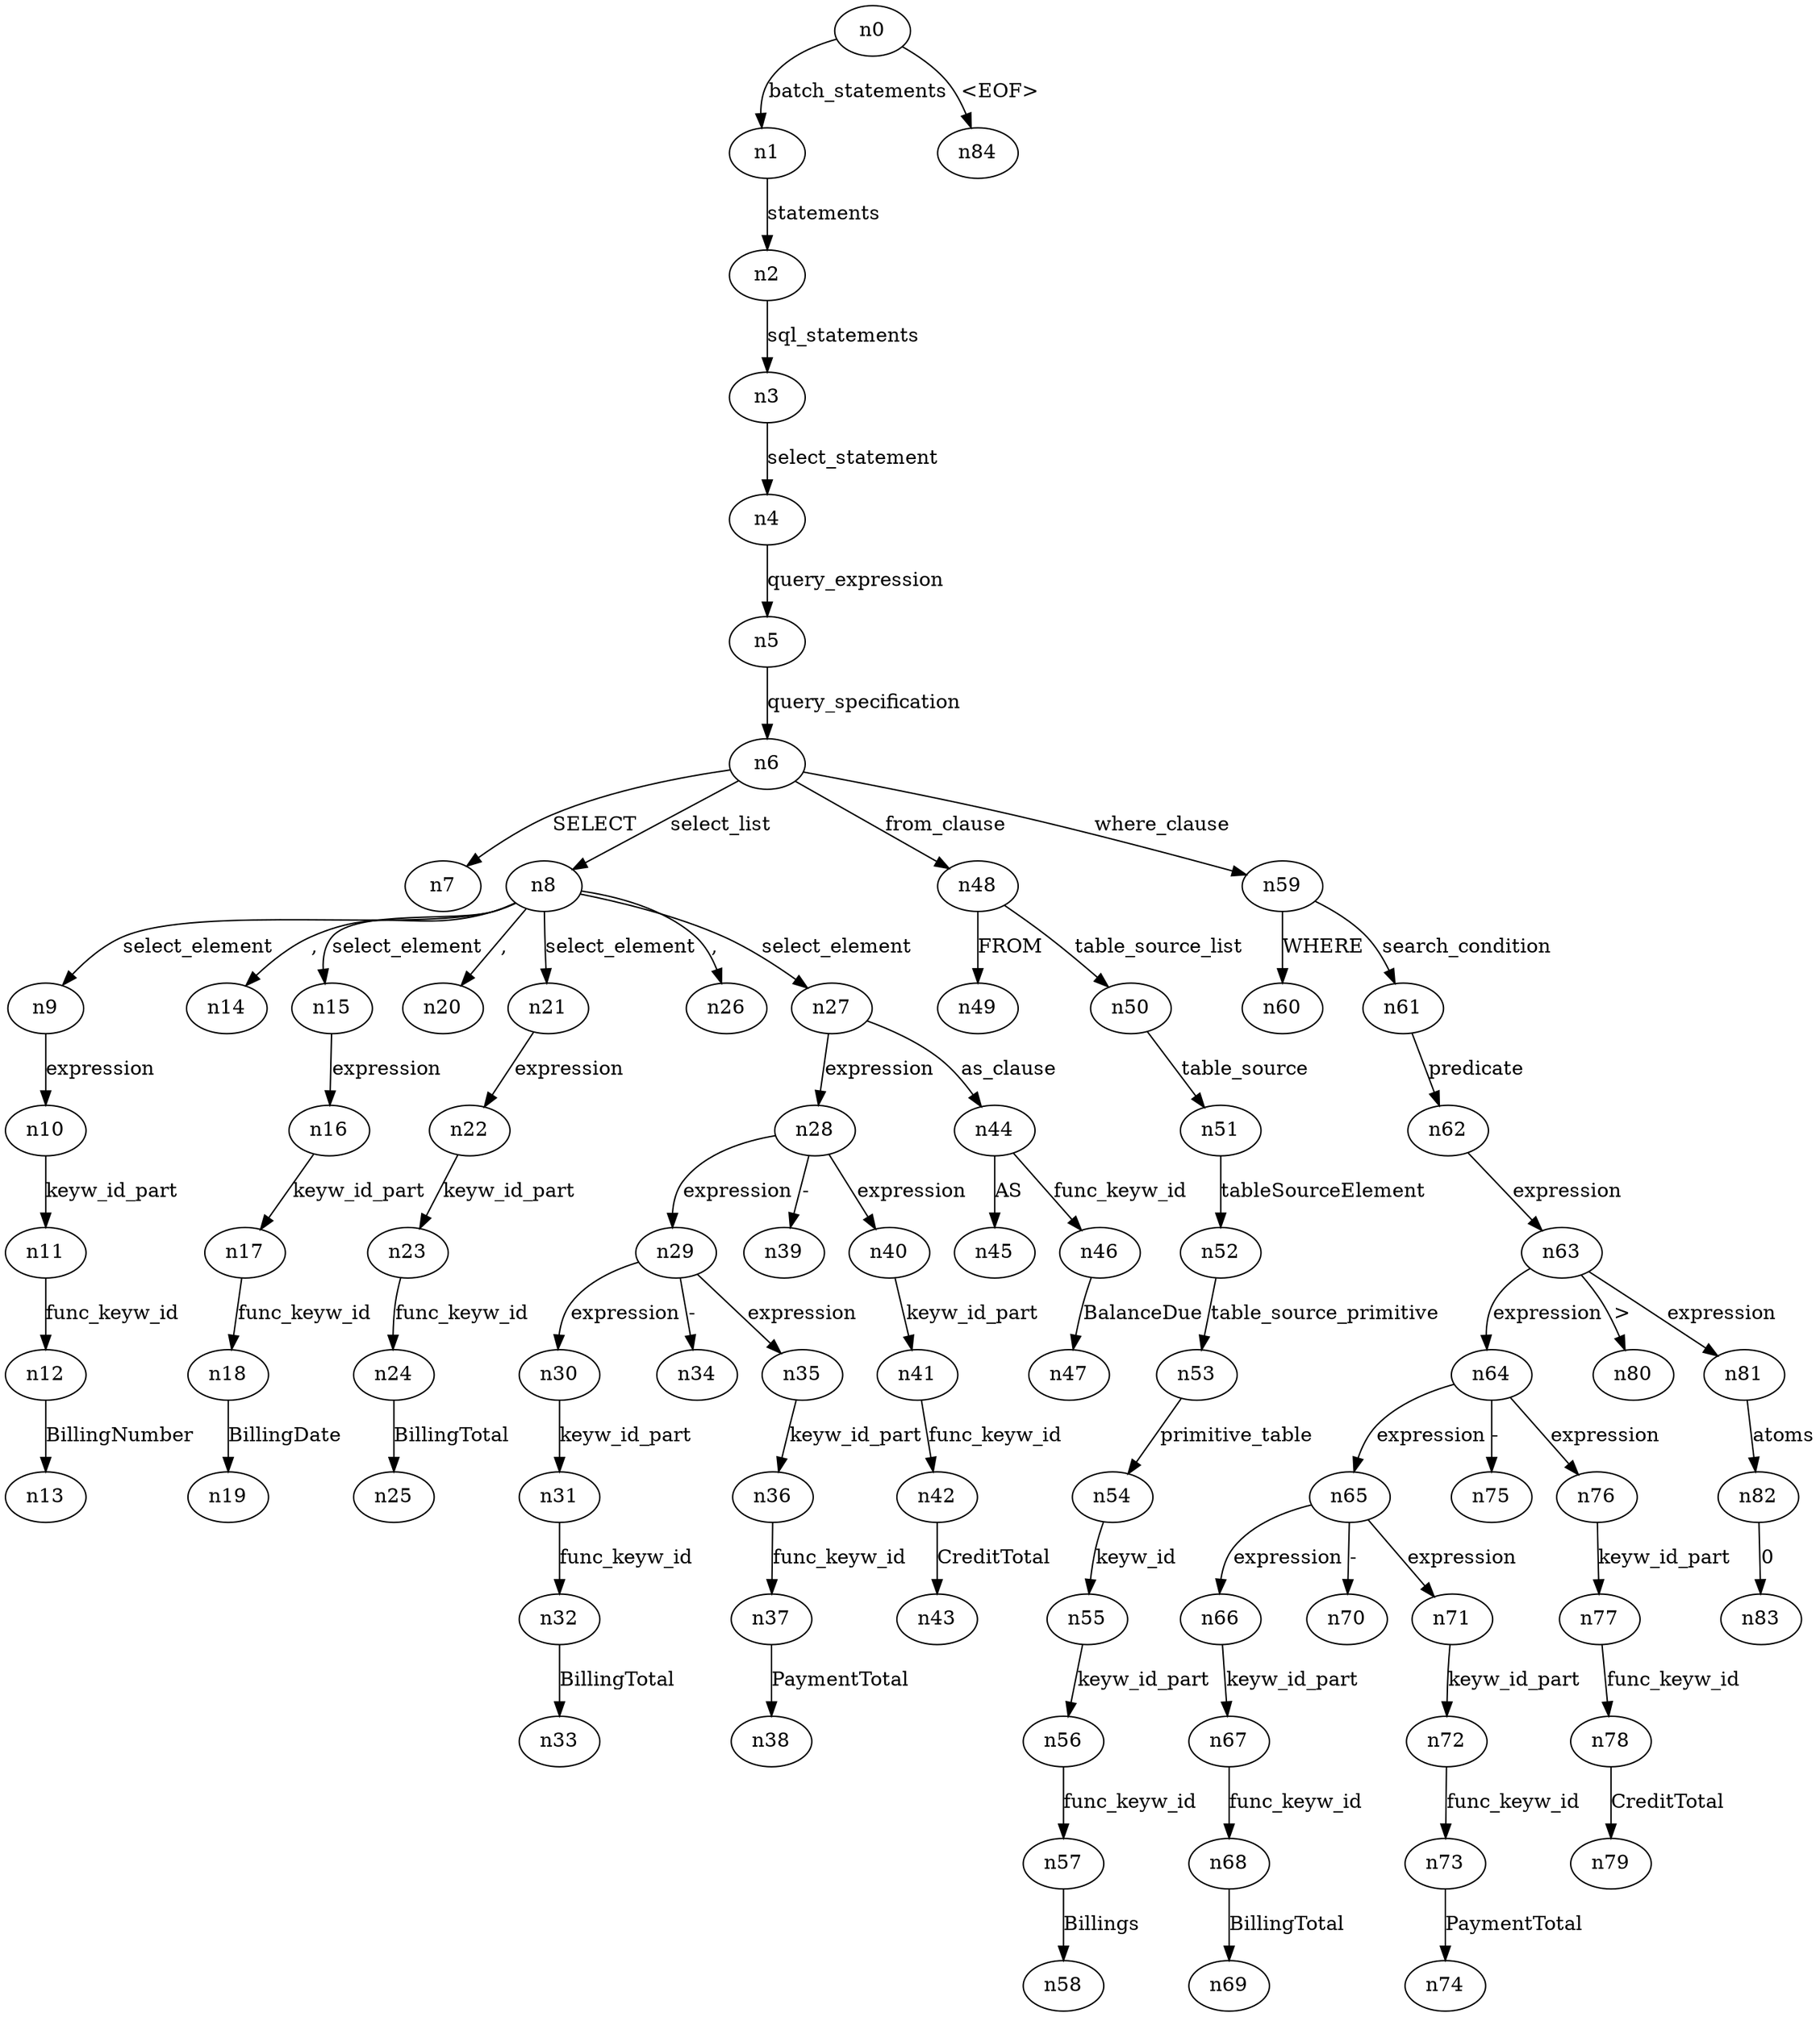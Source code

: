 digraph ParseTree {
  n0 -> n1 [label="batch_statements"];
  n1 -> n2 [label="statements"];
  n2 -> n3 [label="sql_statements"];
  n3 -> n4 [label="select_statement"];
  n4 -> n5 [label="query_expression"];
  n5 -> n6 [label="query_specification"];
  n6 -> n7 [label="SELECT"];
  n6 -> n8 [label="select_list"];
  n8 -> n9 [label="select_element"];
  n9 -> n10 [label="expression"];
  n10 -> n11 [label="keyw_id_part"];
  n11 -> n12 [label="func_keyw_id"];
  n12 -> n13 [label="BillingNumber"];
  n8 -> n14 [label=","];
  n8 -> n15 [label="select_element"];
  n15 -> n16 [label="expression"];
  n16 -> n17 [label="keyw_id_part"];
  n17 -> n18 [label="func_keyw_id"];
  n18 -> n19 [label="BillingDate"];
  n8 -> n20 [label=","];
  n8 -> n21 [label="select_element"];
  n21 -> n22 [label="expression"];
  n22 -> n23 [label="keyw_id_part"];
  n23 -> n24 [label="func_keyw_id"];
  n24 -> n25 [label="BillingTotal"];
  n8 -> n26 [label=","];
  n8 -> n27 [label="select_element"];
  n27 -> n28 [label="expression"];
  n28 -> n29 [label="expression"];
  n29 -> n30 [label="expression"];
  n30 -> n31 [label="keyw_id_part"];
  n31 -> n32 [label="func_keyw_id"];
  n32 -> n33 [label="BillingTotal"];
  n29 -> n34 [label="-"];
  n29 -> n35 [label="expression"];
  n35 -> n36 [label="keyw_id_part"];
  n36 -> n37 [label="func_keyw_id"];
  n37 -> n38 [label="PaymentTotal"];
  n28 -> n39 [label="-"];
  n28 -> n40 [label="expression"];
  n40 -> n41 [label="keyw_id_part"];
  n41 -> n42 [label="func_keyw_id"];
  n42 -> n43 [label="CreditTotal"];
  n27 -> n44 [label="as_clause"];
  n44 -> n45 [label="AS"];
  n44 -> n46 [label="func_keyw_id"];
  n46 -> n47 [label="BalanceDue"];
  n6 -> n48 [label="from_clause"];
  n48 -> n49 [label="FROM"];
  n48 -> n50 [label="table_source_list"];
  n50 -> n51 [label="table_source"];
  n51 -> n52 [label="tableSourceElement"];
  n52 -> n53 [label="table_source_primitive"];
  n53 -> n54 [label="primitive_table"];
  n54 -> n55 [label="keyw_id"];
  n55 -> n56 [label="keyw_id_part"];
  n56 -> n57 [label="func_keyw_id"];
  n57 -> n58 [label="Billings"];
  n6 -> n59 [label="where_clause"];
  n59 -> n60 [label="WHERE"];
  n59 -> n61 [label="search_condition"];
  n61 -> n62 [label="predicate"];
  n62 -> n63 [label="expression"];
  n63 -> n64 [label="expression"];
  n64 -> n65 [label="expression"];
  n65 -> n66 [label="expression"];
  n66 -> n67 [label="keyw_id_part"];
  n67 -> n68 [label="func_keyw_id"];
  n68 -> n69 [label="BillingTotal"];
  n65 -> n70 [label="-"];
  n65 -> n71 [label="expression"];
  n71 -> n72 [label="keyw_id_part"];
  n72 -> n73 [label="func_keyw_id"];
  n73 -> n74 [label="PaymentTotal"];
  n64 -> n75 [label="-"];
  n64 -> n76 [label="expression"];
  n76 -> n77 [label="keyw_id_part"];
  n77 -> n78 [label="func_keyw_id"];
  n78 -> n79 [label="CreditTotal"];
  n63 -> n80 [label=">"];
  n63 -> n81 [label="expression"];
  n81 -> n82 [label="atoms"];
  n82 -> n83 [label="0"];
  n0 -> n84 [label="<EOF>"];
}